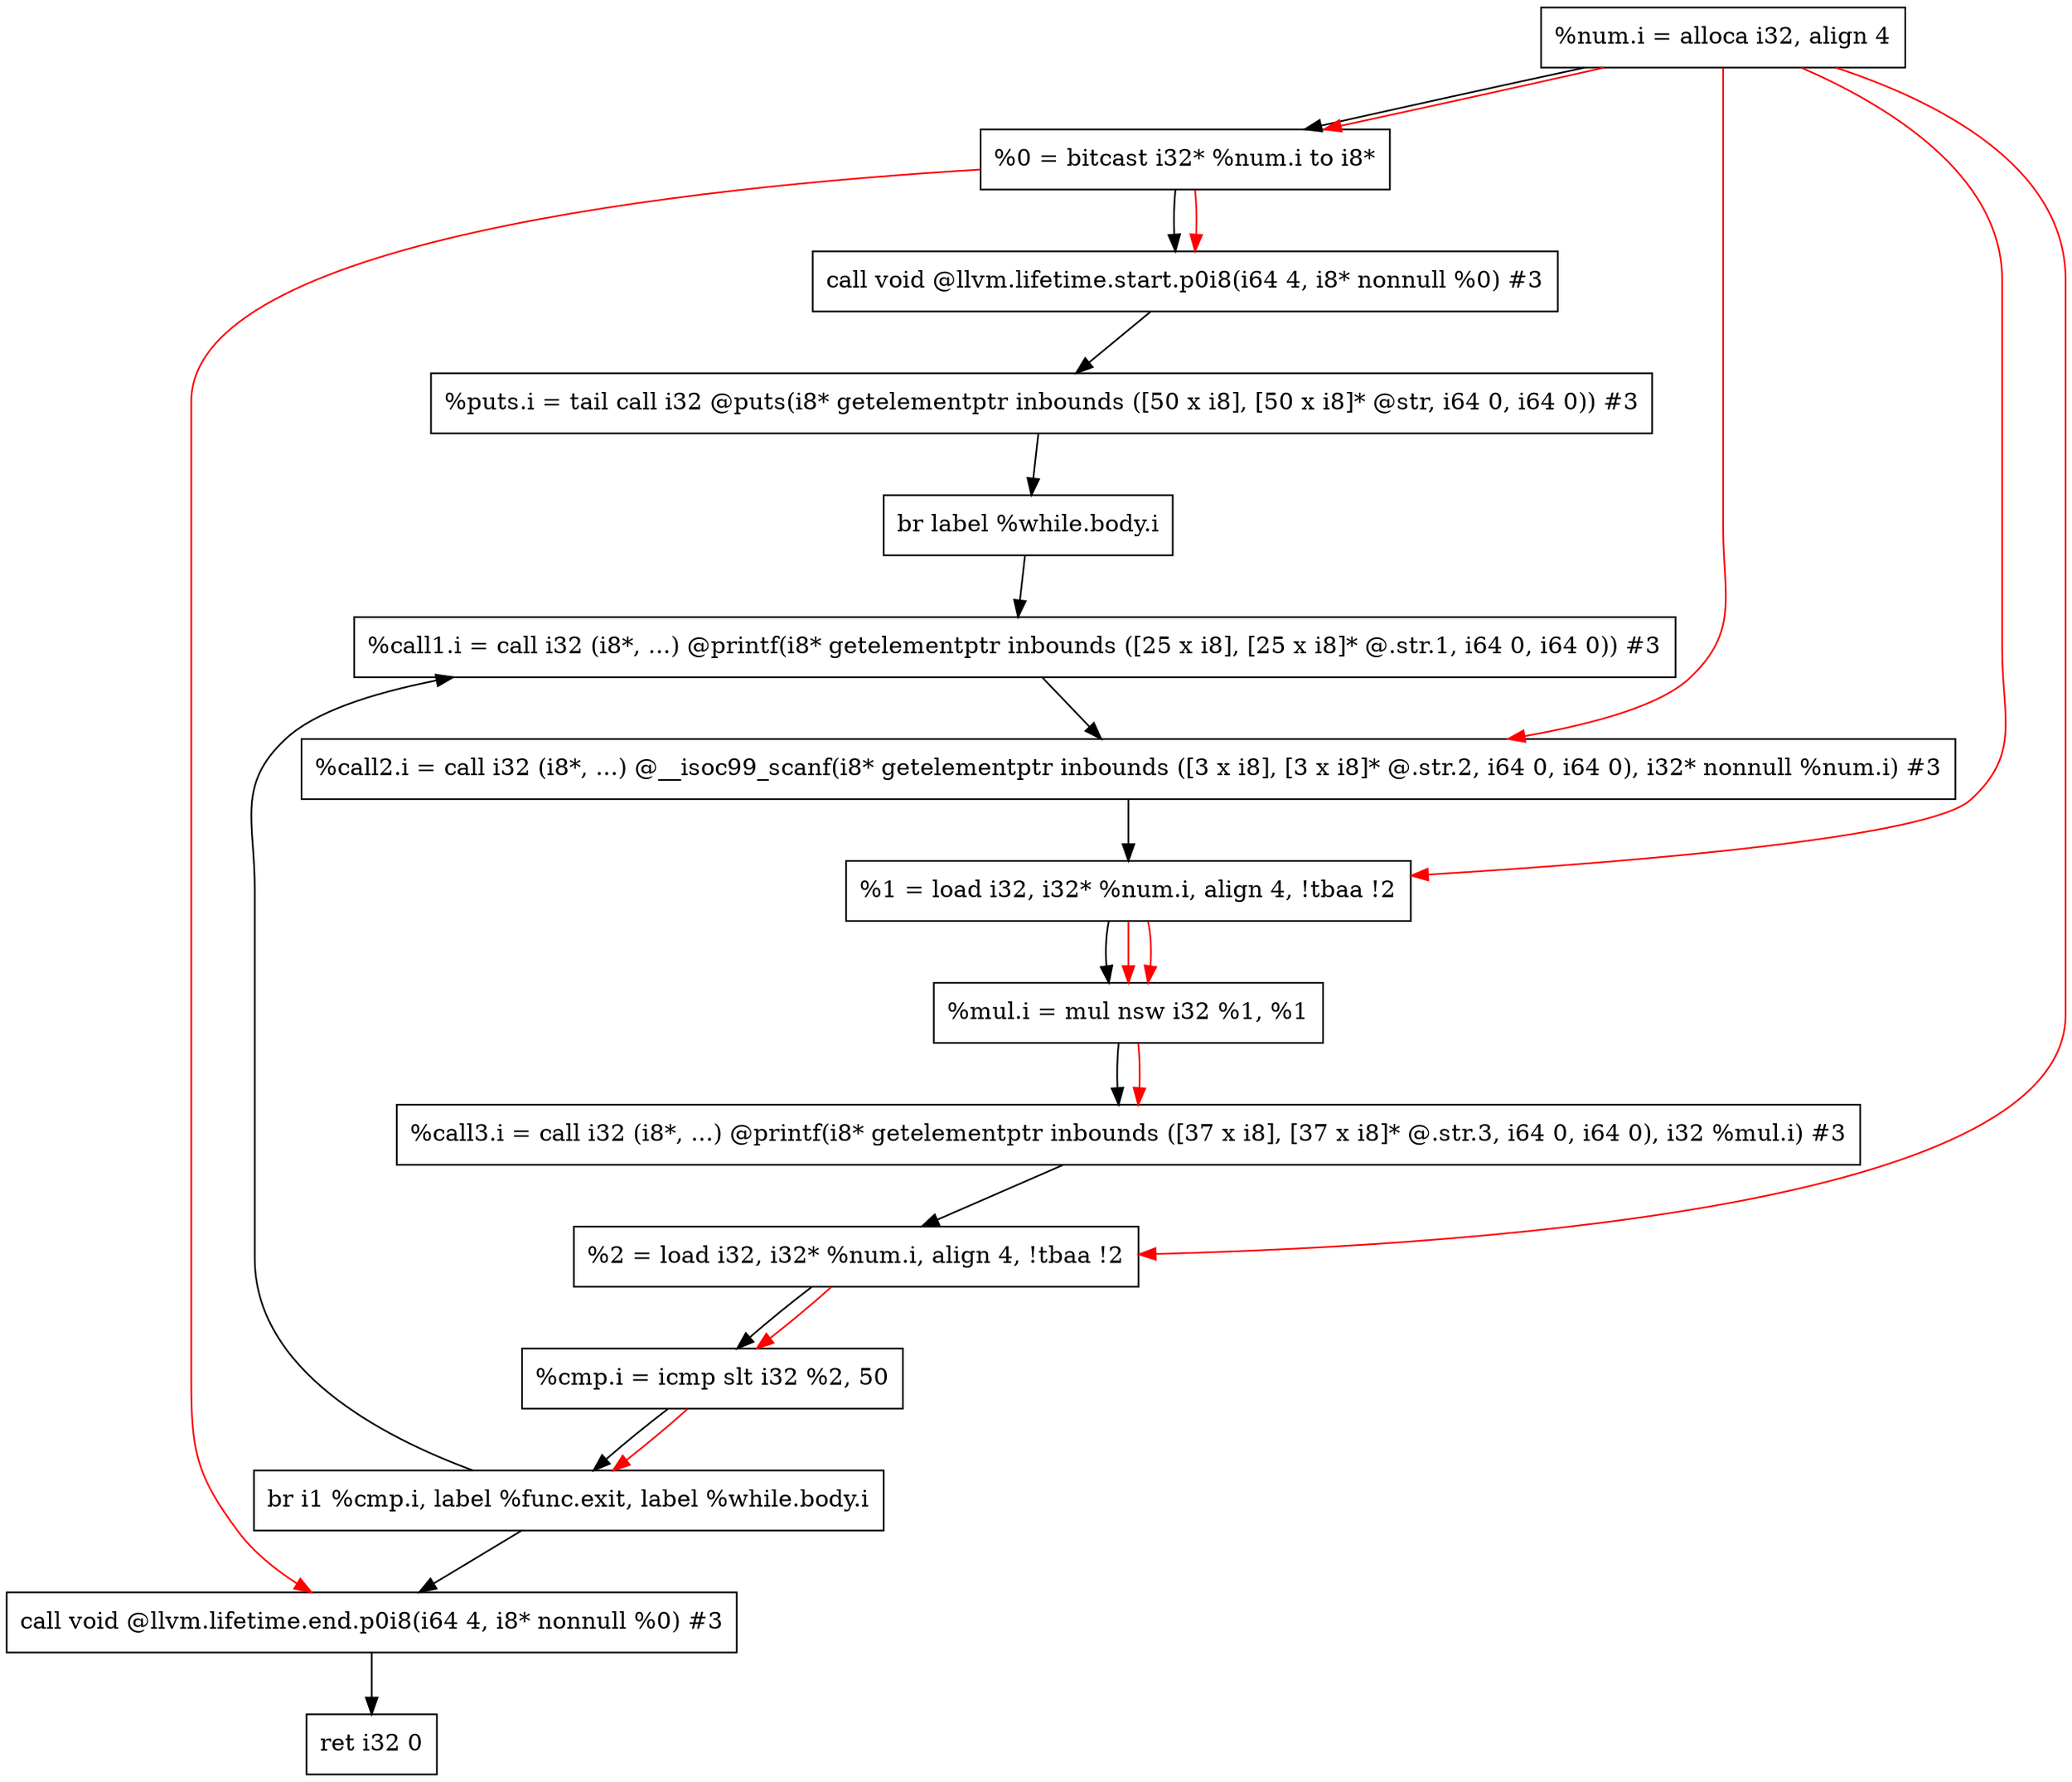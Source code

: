 digraph "CDFG for'main' function" {
	Node0x564a18be3c38[shape=record, label="  %num.i = alloca i32, align 4"];
	Node0x564a18be6288[shape=record, label="  %0 = bitcast i32* %num.i to i8*"];
	Node0x564a18be63f8[shape=record, label="  call void @llvm.lifetime.start.p0i8(i64 4, i8* nonnull %0) #3"];
	Node0x564a18be64d0[shape=record, label="  %puts.i = tail call i32 @puts(i8* getelementptr inbounds ([50 x i8], [50 x i8]* @str, i64 0, i64 0)) #3"];
	Node0x564a18be6638[shape=record, label="  br label %while.body.i"];
	Node0x564a18be66d0[shape=record, label="  %call1.i = call i32 (i8*, ...) @printf(i8* getelementptr inbounds ([25 x i8], [25 x i8]* @.str.1, i64 0, i64 0)) #3"];
	Node0x564a18be67f8[shape=record, label="  %call2.i = call i32 (i8*, ...) @__isoc99_scanf(i8* getelementptr inbounds ([3 x i8], [3 x i8]* @.str.2, i64 0, i64 0), i32* nonnull %num.i) #3"];
	Node0x564a18be65d8[shape=record, label="  %1 = load i32, i32* %num.i, align 4, !tbaa !2"];
	Node0x564a18be6910[shape=record, label="  %mul.i = mul nsw i32 %1, %1"];
	Node0x564a18be69b8[shape=record, label="  %call3.i = call i32 (i8*, ...) @printf(i8* getelementptr inbounds ([37 x i8], [37 x i8]* @.str.3, i64 0, i64 0), i32 %mul.i) #3"];
	Node0x564a18be6a98[shape=record, label="  %2 = load i32, i32* %num.i, align 4, !tbaa !2"];
	Node0x564a18be6b10[shape=record, label="  %cmp.i = icmp slt i32 %2, 50"];
	Node0x564a18be6c78[shape=record, label="  br i1 %cmp.i, label %func.exit, label %while.body.i"];
	Node0x564a18be6dc8[shape=record, label="  call void @llvm.lifetime.end.p0i8(i64 4, i8* nonnull %0) #3"];
	Node0x564a18be6be8[shape=record, label="  ret i32 0"];
	Node0x564a18be3c38 -> Node0x564a18be6288
	Node0x564a18be6288 -> Node0x564a18be63f8
	Node0x564a18be63f8 -> Node0x564a18be64d0
	Node0x564a18be64d0 -> Node0x564a18be6638
	Node0x564a18be6638 -> Node0x564a18be66d0
	Node0x564a18be66d0 -> Node0x564a18be67f8
	Node0x564a18be67f8 -> Node0x564a18be65d8
	Node0x564a18be65d8 -> Node0x564a18be6910
	Node0x564a18be6910 -> Node0x564a18be69b8
	Node0x564a18be69b8 -> Node0x564a18be6a98
	Node0x564a18be6a98 -> Node0x564a18be6b10
	Node0x564a18be6b10 -> Node0x564a18be6c78
	Node0x564a18be6c78 -> Node0x564a18be6dc8
	Node0x564a18be6c78 -> Node0x564a18be66d0
	Node0x564a18be6dc8 -> Node0x564a18be6be8
edge [color=red]
	Node0x564a18be3c38 -> Node0x564a18be6288
	Node0x564a18be6288 -> Node0x564a18be63f8
	Node0x564a18be3c38 -> Node0x564a18be67f8
	Node0x564a18be3c38 -> Node0x564a18be65d8
	Node0x564a18be65d8 -> Node0x564a18be6910
	Node0x564a18be65d8 -> Node0x564a18be6910
	Node0x564a18be6910 -> Node0x564a18be69b8
	Node0x564a18be3c38 -> Node0x564a18be6a98
	Node0x564a18be6a98 -> Node0x564a18be6b10
	Node0x564a18be6b10 -> Node0x564a18be6c78
	Node0x564a18be6288 -> Node0x564a18be6dc8
}
